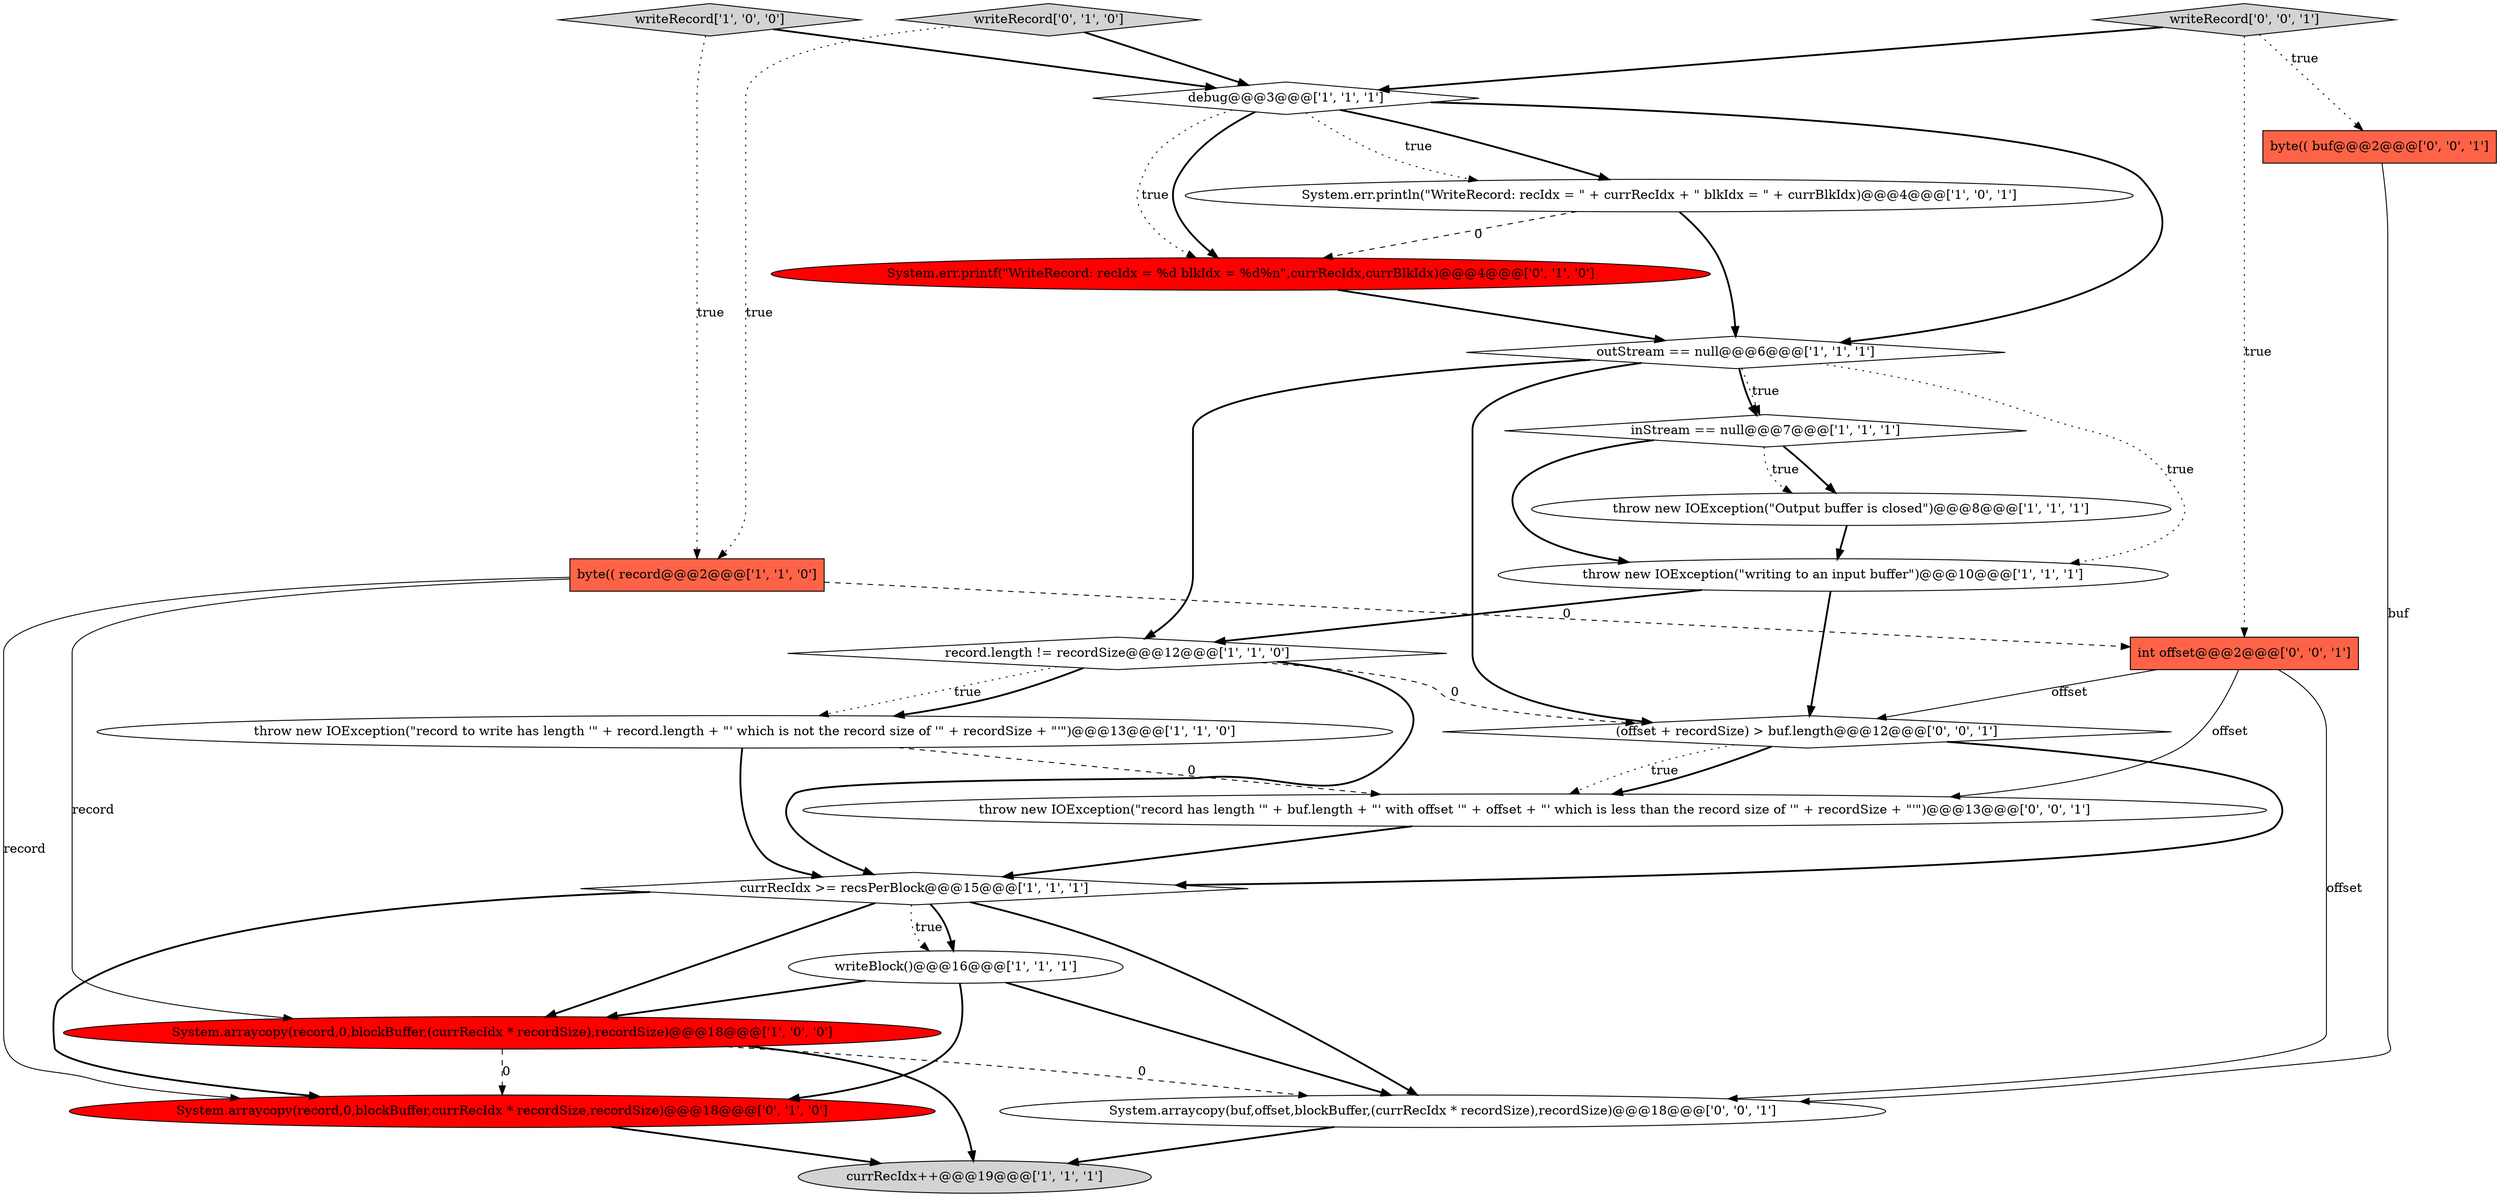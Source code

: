 digraph {
16 [style = filled, label = "writeRecord['0', '1', '0']", fillcolor = lightgray, shape = diamond image = "AAA0AAABBB2BBB"];
0 [style = filled, label = "currRecIdx >= recsPerBlock@@@15@@@['1', '1', '1']", fillcolor = white, shape = diamond image = "AAA0AAABBB1BBB"];
4 [style = filled, label = "debug@@@3@@@['1', '1', '1']", fillcolor = white, shape = diamond image = "AAA0AAABBB1BBB"];
3 [style = filled, label = "currRecIdx++@@@19@@@['1', '1', '1']", fillcolor = lightgray, shape = ellipse image = "AAA0AAABBB1BBB"];
14 [style = filled, label = "System.arraycopy(record,0,blockBuffer,currRecIdx * recordSize,recordSize)@@@18@@@['0', '1', '0']", fillcolor = red, shape = ellipse image = "AAA1AAABBB2BBB"];
18 [style = filled, label = "byte(( buf@@@2@@@['0', '0', '1']", fillcolor = tomato, shape = box image = "AAA0AAABBB3BBB"];
11 [style = filled, label = "throw new IOException(\"writing to an input buffer\")@@@10@@@['1', '1', '1']", fillcolor = white, shape = ellipse image = "AAA0AAABBB1BBB"];
10 [style = filled, label = "System.arraycopy(record,0,blockBuffer,(currRecIdx * recordSize),recordSize)@@@18@@@['1', '0', '0']", fillcolor = red, shape = ellipse image = "AAA1AAABBB1BBB"];
6 [style = filled, label = "System.err.println(\"WriteRecord: recIdx = \" + currRecIdx + \" blkIdx = \" + currBlkIdx)@@@4@@@['1', '0', '1']", fillcolor = white, shape = ellipse image = "AAA0AAABBB1BBB"];
17 [style = filled, label = "throw new IOException(\"record has length '\" + buf.length + \"' with offset '\" + offset + \"' which is less than the record size of '\" + recordSize + \"'\")@@@13@@@['0', '0', '1']", fillcolor = white, shape = ellipse image = "AAA0AAABBB3BBB"];
1 [style = filled, label = "throw new IOException(\"Output buffer is closed\")@@@8@@@['1', '1', '1']", fillcolor = white, shape = ellipse image = "AAA0AAABBB1BBB"];
15 [style = filled, label = "System.err.printf(\"WriteRecord: recIdx = %d blkIdx = %d%n\",currRecIdx,currBlkIdx)@@@4@@@['0', '1', '0']", fillcolor = red, shape = ellipse image = "AAA1AAABBB2BBB"];
5 [style = filled, label = "throw new IOException(\"record to write has length '\" + record.length + \"' which is not the record size of '\" + recordSize + \"'\")@@@13@@@['1', '1', '0']", fillcolor = white, shape = ellipse image = "AAA0AAABBB1BBB"];
13 [style = filled, label = "writeBlock()@@@16@@@['1', '1', '1']", fillcolor = white, shape = ellipse image = "AAA0AAABBB1BBB"];
19 [style = filled, label = "(offset + recordSize) > buf.length@@@12@@@['0', '0', '1']", fillcolor = white, shape = diamond image = "AAA0AAABBB3BBB"];
8 [style = filled, label = "writeRecord['1', '0', '0']", fillcolor = lightgray, shape = diamond image = "AAA0AAABBB1BBB"];
21 [style = filled, label = "System.arraycopy(buf,offset,blockBuffer,(currRecIdx * recordSize),recordSize)@@@18@@@['0', '0', '1']", fillcolor = white, shape = ellipse image = "AAA0AAABBB3BBB"];
9 [style = filled, label = "byte(( record@@@2@@@['1', '1', '0']", fillcolor = tomato, shape = box image = "AAA0AAABBB1BBB"];
2 [style = filled, label = "inStream == null@@@7@@@['1', '1', '1']", fillcolor = white, shape = diamond image = "AAA0AAABBB1BBB"];
20 [style = filled, label = "int offset@@@2@@@['0', '0', '1']", fillcolor = tomato, shape = box image = "AAA0AAABBB3BBB"];
12 [style = filled, label = "outStream == null@@@6@@@['1', '1', '1']", fillcolor = white, shape = diamond image = "AAA0AAABBB1BBB"];
7 [style = filled, label = "record.length != recordSize@@@12@@@['1', '1', '0']", fillcolor = white, shape = diamond image = "AAA0AAABBB1BBB"];
22 [style = filled, label = "writeRecord['0', '0', '1']", fillcolor = lightgray, shape = diamond image = "AAA0AAABBB3BBB"];
4->6 [style = dotted, label="true"];
9->20 [style = dashed, label="0"];
13->10 [style = bold, label=""];
14->3 [style = bold, label=""];
20->21 [style = solid, label="offset"];
9->14 [style = solid, label="record"];
16->9 [style = dotted, label="true"];
20->19 [style = solid, label="offset"];
10->21 [style = dashed, label="0"];
0->13 [style = dotted, label="true"];
22->18 [style = dotted, label="true"];
0->13 [style = bold, label=""];
4->6 [style = bold, label=""];
19->17 [style = dotted, label="true"];
2->1 [style = bold, label=""];
4->15 [style = bold, label=""];
12->2 [style = dotted, label="true"];
10->3 [style = bold, label=""];
7->0 [style = bold, label=""];
0->21 [style = bold, label=""];
19->17 [style = bold, label=""];
4->15 [style = dotted, label="true"];
11->19 [style = bold, label=""];
12->7 [style = bold, label=""];
19->0 [style = bold, label=""];
1->11 [style = bold, label=""];
7->5 [style = dotted, label="true"];
12->11 [style = dotted, label="true"];
22->4 [style = bold, label=""];
12->2 [style = bold, label=""];
7->5 [style = bold, label=""];
0->10 [style = bold, label=""];
0->14 [style = bold, label=""];
17->0 [style = bold, label=""];
22->20 [style = dotted, label="true"];
5->17 [style = dashed, label="0"];
5->0 [style = bold, label=""];
6->15 [style = dashed, label="0"];
7->19 [style = dashed, label="0"];
2->1 [style = dotted, label="true"];
20->17 [style = solid, label="offset"];
9->10 [style = solid, label="record"];
4->12 [style = bold, label=""];
15->12 [style = bold, label=""];
8->9 [style = dotted, label="true"];
8->4 [style = bold, label=""];
16->4 [style = bold, label=""];
18->21 [style = solid, label="buf"];
12->19 [style = bold, label=""];
13->21 [style = bold, label=""];
13->14 [style = bold, label=""];
2->11 [style = bold, label=""];
10->14 [style = dashed, label="0"];
11->7 [style = bold, label=""];
21->3 [style = bold, label=""];
6->12 [style = bold, label=""];
}
